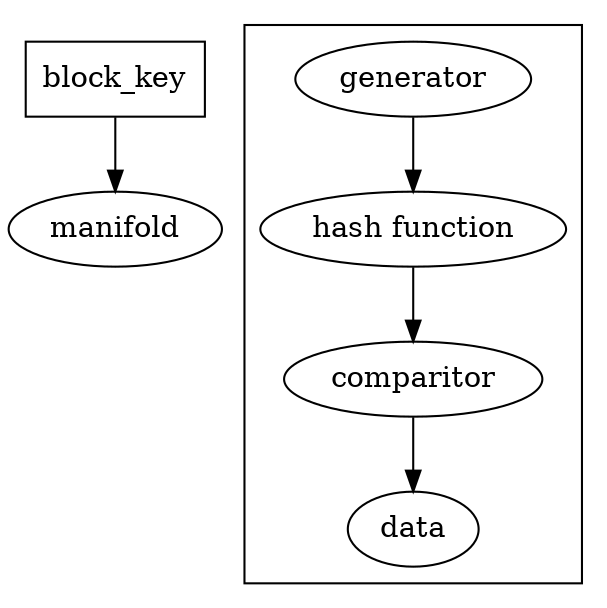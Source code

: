 digraph G {
  block_key [shape=box];
  
  subgraph cluster0 {
    generator -> "hash function" -> comparitor -> data;
  }
  
  block_key -> manifold;
}
